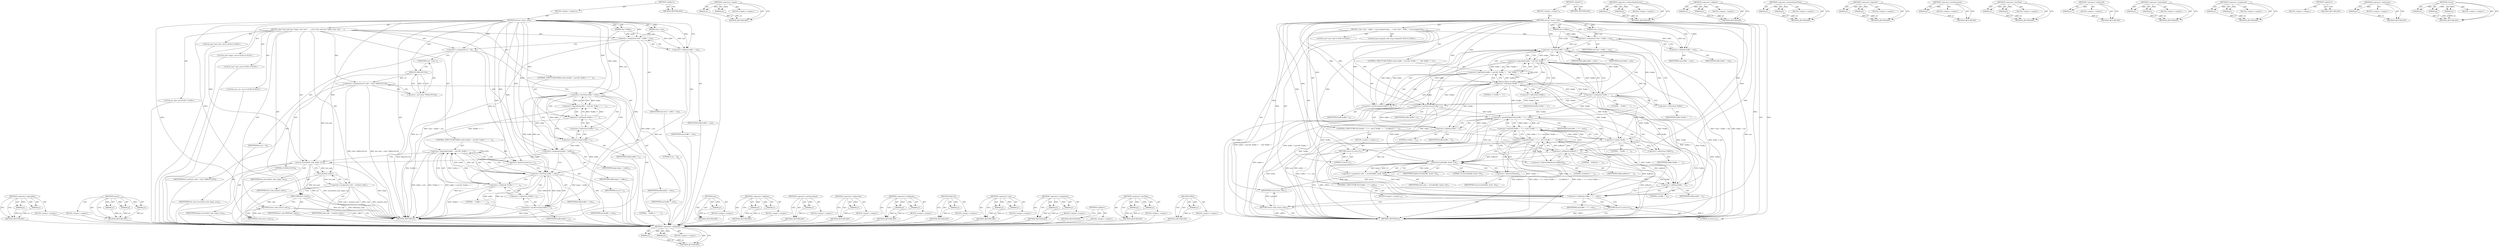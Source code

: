 digraph "strtoul" {
vulnerable_110 [label=<(METHOD,&lt;operator&gt;.logicalAnd)>];
vulnerable_111 [label=<(PARAM,p1)>];
vulnerable_112 [label=<(PARAM,p2)>];
vulnerable_113 [label=<(BLOCK,&lt;empty&gt;,&lt;empty&gt;)>];
vulnerable_114 [label=<(METHOD_RETURN,ANY)>];
vulnerable_133 [label=<(METHOD,strncat)>];
vulnerable_134 [label=<(PARAM,p1)>];
vulnerable_135 [label=<(PARAM,p2)>];
vulnerable_136 [label=<(PARAM,p3)>];
vulnerable_137 [label=<(BLOCK,&lt;empty&gt;,&lt;empty&gt;)>];
vulnerable_138 [label=<(METHOD_RETURN,ANY)>];
vulnerable_6 [label=<(METHOD,&lt;global&gt;)<SUB>1</SUB>>];
vulnerable_7 [label=<(BLOCK,&lt;empty&gt;,&lt;empty&gt;)<SUB>1</SUB>>];
vulnerable_8 [label=<(METHOD,extract_status_code)<SUB>1</SUB>>];
vulnerable_9 [label=<(PARAM,char *buffer)<SUB>1</SUB>>];
vulnerable_10 [label=<(PARAM,size_t size)<SUB>1</SUB>>];
vulnerable_11 [label=<(BLOCK,{
	char *buf_code;
	char *begin;
 	char *end = ...,{
	char *buf_code;
	char *begin;
 	char *end = ...)<SUB>2</SUB>>];
vulnerable_12 [label="<(LOCAL,char* buf_code: char*)<SUB>3</SUB>>"];
vulnerable_13 [label="<(LOCAL,char* begin: char*)<SUB>4</SUB>>"];
vulnerable_14 [label="<(LOCAL,char* end: char*)<SUB>5</SUB>>"];
vulnerable_15 [label=<(&lt;operator&gt;.assignment,*end = buffer + size)<SUB>5</SUB>>];
vulnerable_16 [label=<(IDENTIFIER,end,*end = buffer + size)<SUB>5</SUB>>];
vulnerable_17 [label=<(&lt;operator&gt;.addition,buffer + size)<SUB>5</SUB>>];
vulnerable_18 [label=<(IDENTIFIER,buffer,buffer + size)<SUB>5</SUB>>];
vulnerable_19 [label=<(IDENTIFIER,size,buffer + size)<SUB>5</SUB>>];
vulnerable_20 [label="<(LOCAL,size_t inc: size_t)<SUB>6</SUB>>"];
vulnerable_21 [label=<(&lt;operator&gt;.assignment,inc = 0)<SUB>6</SUB>>];
vulnerable_22 [label=<(IDENTIFIER,inc,inc = 0)<SUB>6</SUB>>];
vulnerable_23 [label=<(LITERAL,0,inc = 0)<SUB>6</SUB>>];
vulnerable_24 [label="<(LOCAL,int code: int)<SUB>7</SUB>>"];
vulnerable_25 [label=<(&lt;operator&gt;.assignment,buf_code = (char *)MALLOC(10))<SUB>9</SUB>>];
vulnerable_26 [label=<(IDENTIFIER,buf_code,buf_code = (char *)MALLOC(10))<SUB>9</SUB>>];
vulnerable_27 [label=<(&lt;operator&gt;.cast,(char *)MALLOC(10))<SUB>9</SUB>>];
vulnerable_28 [label=<(UNKNOWN,char *,char *)<SUB>9</SUB>>];
vulnerable_29 [label=<(MALLOC,MALLOC(10))<SUB>9</SUB>>];
vulnerable_30 [label=<(LITERAL,10,MALLOC(10))<SUB>9</SUB>>];
vulnerable_31 [label=<(CONTROL_STRUCTURE,WHILE,while (buffer &lt; end &amp;&amp; *buffer++ != ' '))<SUB>12</SUB>>];
vulnerable_32 [label=<(&lt;operator&gt;.logicalAnd,buffer &lt; end &amp;&amp; *buffer++ != ' ')<SUB>12</SUB>>];
vulnerable_33 [label=<(&lt;operator&gt;.lessThan,buffer &lt; end)<SUB>12</SUB>>];
vulnerable_34 [label=<(IDENTIFIER,buffer,buffer &lt; end)<SUB>12</SUB>>];
vulnerable_35 [label=<(IDENTIFIER,end,buffer &lt; end)<SUB>12</SUB>>];
vulnerable_36 [label=<(&lt;operator&gt;.notEquals,*buffer++ != ' ')<SUB>12</SUB>>];
vulnerable_37 [label=<(&lt;operator&gt;.indirection,*buffer++)<SUB>12</SUB>>];
vulnerable_38 [label=<(&lt;operator&gt;.postIncrement,buffer++)<SUB>12</SUB>>];
vulnerable_39 [label=<(IDENTIFIER,buffer,buffer++)<SUB>12</SUB>>];
vulnerable_40 [label=<(LITERAL,' ',*buffer++ != ' ')<SUB>12</SUB>>];
vulnerable_41 [label=<(&lt;operator&gt;.assignment,begin = buffer)<SUB>13</SUB>>];
vulnerable_42 [label=<(IDENTIFIER,begin,begin = buffer)<SUB>13</SUB>>];
vulnerable_43 [label=<(IDENTIFIER,buffer,begin = buffer)<SUB>13</SUB>>];
vulnerable_44 [label=<(CONTROL_STRUCTURE,WHILE,while (buffer &lt; end &amp;&amp; *buffer++ != ' '))<SUB>14</SUB>>];
vulnerable_45 [label=<(&lt;operator&gt;.logicalAnd,buffer &lt; end &amp;&amp; *buffer++ != ' ')<SUB>14</SUB>>];
vulnerable_46 [label=<(&lt;operator&gt;.lessThan,buffer &lt; end)<SUB>14</SUB>>];
vulnerable_47 [label=<(IDENTIFIER,buffer,buffer &lt; end)<SUB>14</SUB>>];
vulnerable_48 [label=<(IDENTIFIER,end,buffer &lt; end)<SUB>14</SUB>>];
vulnerable_49 [label=<(&lt;operator&gt;.notEquals,*buffer++ != ' ')<SUB>14</SUB>>];
vulnerable_50 [label=<(&lt;operator&gt;.indirection,*buffer++)<SUB>14</SUB>>];
vulnerable_51 [label=<(&lt;operator&gt;.postIncrement,buffer++)<SUB>14</SUB>>];
vulnerable_52 [label=<(IDENTIFIER,buffer,buffer++)<SUB>14</SUB>>];
vulnerable_53 [label=<(LITERAL,' ',*buffer++ != ' ')<SUB>14</SUB>>];
vulnerable_54 [label=<(&lt;operator&gt;.postIncrement,inc++)<SUB>15</SUB>>];
vulnerable_55 [label=<(IDENTIFIER,inc,inc++)<SUB>15</SUB>>];
vulnerable_56 [label=<(strncat,strncat(buf_code, begin, inc))<SUB>16</SUB>>];
vulnerable_57 [label=<(IDENTIFIER,buf_code,strncat(buf_code, begin, inc))<SUB>16</SUB>>];
vulnerable_58 [label=<(IDENTIFIER,begin,strncat(buf_code, begin, inc))<SUB>16</SUB>>];
vulnerable_59 [label=<(IDENTIFIER,inc,strncat(buf_code, begin, inc))<SUB>16</SUB>>];
vulnerable_60 [label=<(&lt;operator&gt;.assignment,code = atoi(buf_code))<SUB>17</SUB>>];
vulnerable_61 [label=<(IDENTIFIER,code,code = atoi(buf_code))<SUB>17</SUB>>];
vulnerable_62 [label=<(atoi,atoi(buf_code))<SUB>17</SUB>>];
vulnerable_63 [label=<(IDENTIFIER,buf_code,atoi(buf_code))<SUB>17</SUB>>];
vulnerable_64 [label=<(FREE,FREE(buf_code))<SUB>18</SUB>>];
vulnerable_65 [label=<(IDENTIFIER,buf_code,FREE(buf_code))<SUB>18</SUB>>];
vulnerable_66 [label=<(RETURN,return code;,return code;)<SUB>19</SUB>>];
vulnerable_67 [label=<(IDENTIFIER,code,return code;)<SUB>19</SUB>>];
vulnerable_68 [label=<(METHOD_RETURN,int)<SUB>1</SUB>>];
vulnerable_70 [label=<(METHOD_RETURN,ANY)<SUB>1</SUB>>];
vulnerable_139 [label=<(METHOD,atoi)>];
vulnerable_140 [label=<(PARAM,p1)>];
vulnerable_141 [label=<(BLOCK,&lt;empty&gt;,&lt;empty&gt;)>];
vulnerable_142 [label=<(METHOD_RETURN,ANY)>];
vulnerable_96 [label=<(METHOD,&lt;operator&gt;.addition)>];
vulnerable_97 [label=<(PARAM,p1)>];
vulnerable_98 [label=<(PARAM,p2)>];
vulnerable_99 [label=<(BLOCK,&lt;empty&gt;,&lt;empty&gt;)>];
vulnerable_100 [label=<(METHOD_RETURN,ANY)>];
vulnerable_129 [label=<(METHOD,&lt;operator&gt;.postIncrement)>];
vulnerable_130 [label=<(PARAM,p1)>];
vulnerable_131 [label=<(BLOCK,&lt;empty&gt;,&lt;empty&gt;)>];
vulnerable_132 [label=<(METHOD_RETURN,ANY)>];
vulnerable_125 [label=<(METHOD,&lt;operator&gt;.indirection)>];
vulnerable_126 [label=<(PARAM,p1)>];
vulnerable_127 [label=<(BLOCK,&lt;empty&gt;,&lt;empty&gt;)>];
vulnerable_128 [label=<(METHOD_RETURN,ANY)>];
vulnerable_120 [label=<(METHOD,&lt;operator&gt;.notEquals)>];
vulnerable_121 [label=<(PARAM,p1)>];
vulnerable_122 [label=<(PARAM,p2)>];
vulnerable_123 [label=<(BLOCK,&lt;empty&gt;,&lt;empty&gt;)>];
vulnerable_124 [label=<(METHOD_RETURN,ANY)>];
vulnerable_106 [label=<(METHOD,MALLOC)>];
vulnerable_107 [label=<(PARAM,p1)>];
vulnerable_108 [label=<(BLOCK,&lt;empty&gt;,&lt;empty&gt;)>];
vulnerable_109 [label=<(METHOD_RETURN,ANY)>];
vulnerable_101 [label=<(METHOD,&lt;operator&gt;.cast)>];
vulnerable_102 [label=<(PARAM,p1)>];
vulnerable_103 [label=<(PARAM,p2)>];
vulnerable_104 [label=<(BLOCK,&lt;empty&gt;,&lt;empty&gt;)>];
vulnerable_105 [label=<(METHOD_RETURN,ANY)>];
vulnerable_91 [label=<(METHOD,&lt;operator&gt;.assignment)>];
vulnerable_92 [label=<(PARAM,p1)>];
vulnerable_93 [label=<(PARAM,p2)>];
vulnerable_94 [label=<(BLOCK,&lt;empty&gt;,&lt;empty&gt;)>];
vulnerable_95 [label=<(METHOD_RETURN,ANY)>];
vulnerable_85 [label=<(METHOD,&lt;global&gt;)<SUB>1</SUB>>];
vulnerable_86 [label=<(BLOCK,&lt;empty&gt;,&lt;empty&gt;)>];
vulnerable_87 [label=<(METHOD_RETURN,ANY)>];
vulnerable_115 [label=<(METHOD,&lt;operator&gt;.lessThan)>];
vulnerable_116 [label=<(PARAM,p1)>];
vulnerable_117 [label=<(PARAM,p2)>];
vulnerable_118 [label=<(BLOCK,&lt;empty&gt;,&lt;empty&gt;)>];
vulnerable_119 [label=<(METHOD_RETURN,ANY)>];
vulnerable_143 [label=<(METHOD,FREE)>];
vulnerable_144 [label=<(PARAM,p1)>];
vulnerable_145 [label=<(BLOCK,&lt;empty&gt;,&lt;empty&gt;)>];
vulnerable_146 [label=<(METHOD_RETURN,ANY)>];
fixed_120 [label=<(METHOD,&lt;operator&gt;.notEquals)>];
fixed_121 [label=<(PARAM,p1)>];
fixed_122 [label=<(PARAM,p2)>];
fixed_123 [label=<(BLOCK,&lt;empty&gt;,&lt;empty&gt;)>];
fixed_124 [label=<(METHOD_RETURN,ANY)>];
fixed_143 [label=<(METHOD,&lt;operator&gt;.equals)>];
fixed_144 [label=<(PARAM,p1)>];
fixed_145 [label=<(PARAM,p2)>];
fixed_146 [label=<(BLOCK,&lt;empty&gt;,&lt;empty&gt;)>];
fixed_147 [label=<(METHOD_RETURN,ANY)>];
fixed_6 [label=<(METHOD,&lt;global&gt;)<SUB>1</SUB>>];
fixed_7 [label=<(BLOCK,&lt;empty&gt;,&lt;empty&gt;)<SUB>1</SUB>>];
fixed_8 [label=<(METHOD,extract_status_code)<SUB>1</SUB>>];
fixed_9 [label=<(PARAM,char *buffer)<SUB>1</SUB>>];
fixed_10 [label=<(PARAM,size_t size)<SUB>1</SUB>>];
fixed_11 [label=<(BLOCK,{
 	char *end = buffer + size;
	unsigned long c...,{
 	char *end = buffer + size;
	unsigned long c...)<SUB>2</SUB>>];
fixed_12 [label="<(LOCAL,char* end: char*)<SUB>3</SUB>>"];
fixed_13 [label=<(&lt;operator&gt;.assignment,*end = buffer + size)<SUB>3</SUB>>];
fixed_14 [label=<(IDENTIFIER,end,*end = buffer + size)<SUB>3</SUB>>];
fixed_15 [label=<(&lt;operator&gt;.addition,buffer + size)<SUB>3</SUB>>];
fixed_16 [label=<(IDENTIFIER,buffer,buffer + size)<SUB>3</SUB>>];
fixed_17 [label=<(IDENTIFIER,size,buffer + size)<SUB>3</SUB>>];
fixed_18 [label="<(LOCAL,long unsigned code: long unsigned)<SUB>4</SUB>>"];
fixed_19 [label=<(CONTROL_STRUCTURE,WHILE,while (buffer &lt; end &amp;&amp; *buffer != ' ' &amp;&amp; *buffer != '\r'))<SUB>7</SUB>>];
fixed_20 [label=<(&lt;operator&gt;.logicalAnd,buffer &lt; end &amp;&amp; *buffer != ' ' &amp;&amp; *buffer != '\r')<SUB>7</SUB>>];
fixed_21 [label=<(&lt;operator&gt;.logicalAnd,buffer &lt; end &amp;&amp; *buffer != ' ')<SUB>7</SUB>>];
fixed_22 [label=<(&lt;operator&gt;.lessThan,buffer &lt; end)<SUB>7</SUB>>];
fixed_23 [label=<(IDENTIFIER,buffer,buffer &lt; end)<SUB>7</SUB>>];
fixed_24 [label=<(IDENTIFIER,end,buffer &lt; end)<SUB>7</SUB>>];
fixed_25 [label=<(&lt;operator&gt;.notEquals,*buffer != ' ')<SUB>7</SUB>>];
fixed_26 [label=<(&lt;operator&gt;.indirection,*buffer)<SUB>7</SUB>>];
fixed_27 [label=<(IDENTIFIER,buffer,*buffer != ' ')<SUB>7</SUB>>];
fixed_28 [label=<(LITERAL,' ',*buffer != ' ')<SUB>7</SUB>>];
fixed_29 [label=<(&lt;operator&gt;.notEquals,*buffer != '\r')<SUB>7</SUB>>];
fixed_30 [label=<(&lt;operator&gt;.indirection,*buffer)<SUB>7</SUB>>];
fixed_31 [label=<(IDENTIFIER,buffer,*buffer != '\r')<SUB>7</SUB>>];
fixed_32 [label=<(LITERAL,'\r',*buffer != '\r')<SUB>7</SUB>>];
fixed_33 [label=<(&lt;operator&gt;.postIncrement,buffer++)<SUB>8</SUB>>];
fixed_34 [label=<(IDENTIFIER,buffer,buffer++)<SUB>8</SUB>>];
fixed_35 [label=<(&lt;operator&gt;.postIncrement,buffer++)<SUB>9</SUB>>];
fixed_36 [label=<(IDENTIFIER,buffer,buffer++)<SUB>9</SUB>>];
fixed_37 [label=<(CONTROL_STRUCTURE,IF,if (buffer + 3 &gt;= end || *buffer == ' ' || buffer[3] != ' '))<SUB>10</SUB>>];
fixed_38 [label=<(&lt;operator&gt;.logicalOr,buffer + 3 &gt;= end || *buffer == ' ' || buffer[3...)<SUB>10</SUB>>];
fixed_39 [label=<(&lt;operator&gt;.logicalOr,buffer + 3 &gt;= end || *buffer == ' ')<SUB>10</SUB>>];
fixed_40 [label=<(&lt;operator&gt;.greaterEqualsThan,buffer + 3 &gt;= end)<SUB>10</SUB>>];
fixed_41 [label=<(&lt;operator&gt;.addition,buffer + 3)<SUB>10</SUB>>];
fixed_42 [label=<(IDENTIFIER,buffer,buffer + 3)<SUB>10</SUB>>];
fixed_43 [label=<(LITERAL,3,buffer + 3)<SUB>10</SUB>>];
fixed_44 [label=<(IDENTIFIER,end,buffer + 3 &gt;= end)<SUB>10</SUB>>];
fixed_45 [label=<(&lt;operator&gt;.equals,*buffer == ' ')<SUB>10</SUB>>];
fixed_46 [label=<(&lt;operator&gt;.indirection,*buffer)<SUB>10</SUB>>];
fixed_47 [label=<(IDENTIFIER,buffer,*buffer == ' ')<SUB>10</SUB>>];
fixed_48 [label=<(LITERAL,' ',*buffer == ' ')<SUB>10</SUB>>];
fixed_49 [label=<(&lt;operator&gt;.notEquals,buffer[3] != ' ')<SUB>10</SUB>>];
fixed_50 [label=<(&lt;operator&gt;.indirectIndexAccess,buffer[3])<SUB>10</SUB>>];
fixed_51 [label=<(IDENTIFIER,buffer,buffer[3] != ' ')<SUB>10</SUB>>];
fixed_52 [label=<(LITERAL,3,buffer[3] != ' ')<SUB>10</SUB>>];
fixed_53 [label=<(LITERAL,' ',buffer[3] != ' ')<SUB>10</SUB>>];
fixed_54 [label=<(BLOCK,&lt;empty&gt;,&lt;empty&gt;)<SUB>11</SUB>>];
fixed_55 [label=<(RETURN,return 0;,return 0;)<SUB>11</SUB>>];
fixed_56 [label=<(LITERAL,0,return 0;)<SUB>11</SUB>>];
fixed_57 [label=<(&lt;operator&gt;.assignment,code = strtoul(buffer, &amp;end, 10))<SUB>12</SUB>>];
fixed_58 [label=<(IDENTIFIER,code,code = strtoul(buffer, &amp;end, 10))<SUB>12</SUB>>];
fixed_59 [label=<(strtoul,strtoul(buffer, &amp;end, 10))<SUB>12</SUB>>];
fixed_60 [label=<(IDENTIFIER,buffer,strtoul(buffer, &amp;end, 10))<SUB>12</SUB>>];
fixed_61 [label=<(&lt;operator&gt;.addressOf,&amp;end)<SUB>12</SUB>>];
fixed_62 [label=<(IDENTIFIER,end,strtoul(buffer, &amp;end, 10))<SUB>12</SUB>>];
fixed_63 [label=<(LITERAL,10,strtoul(buffer, &amp;end, 10))<SUB>12</SUB>>];
fixed_64 [label=<(CONTROL_STRUCTURE,IF,if (buffer + 3 != end))<SUB>13</SUB>>];
fixed_65 [label=<(&lt;operator&gt;.notEquals,buffer + 3 != end)<SUB>13</SUB>>];
fixed_66 [label=<(&lt;operator&gt;.addition,buffer + 3)<SUB>13</SUB>>];
fixed_67 [label=<(IDENTIFIER,buffer,buffer + 3)<SUB>13</SUB>>];
fixed_68 [label=<(LITERAL,3,buffer + 3)<SUB>13</SUB>>];
fixed_69 [label=<(IDENTIFIER,end,buffer + 3 != end)<SUB>13</SUB>>];
fixed_70 [label=<(BLOCK,&lt;empty&gt;,&lt;empty&gt;)<SUB>14</SUB>>];
fixed_71 [label=<(RETURN,return 0;,return 0;)<SUB>14</SUB>>];
fixed_72 [label=<(LITERAL,0,return 0;)<SUB>14</SUB>>];
fixed_73 [label=<(RETURN,return code;,return code;)<SUB>15</SUB>>];
fixed_74 [label=<(IDENTIFIER,code,return code;)<SUB>15</SUB>>];
fixed_75 [label=<(METHOD_RETURN,int)<SUB>1</SUB>>];
fixed_77 [label=<(METHOD_RETURN,ANY)<SUB>1</SUB>>];
fixed_148 [label=<(METHOD,&lt;operator&gt;.indirectIndexAccess)>];
fixed_149 [label=<(PARAM,p1)>];
fixed_150 [label=<(PARAM,p2)>];
fixed_151 [label=<(BLOCK,&lt;empty&gt;,&lt;empty&gt;)>];
fixed_152 [label=<(METHOD_RETURN,ANY)>];
fixed_105 [label=<(METHOD,&lt;operator&gt;.addition)>];
fixed_106 [label=<(PARAM,p1)>];
fixed_107 [label=<(PARAM,p2)>];
fixed_108 [label=<(BLOCK,&lt;empty&gt;,&lt;empty&gt;)>];
fixed_109 [label=<(METHOD_RETURN,ANY)>];
fixed_138 [label=<(METHOD,&lt;operator&gt;.greaterEqualsThan)>];
fixed_139 [label=<(PARAM,p1)>];
fixed_140 [label=<(PARAM,p2)>];
fixed_141 [label=<(BLOCK,&lt;empty&gt;,&lt;empty&gt;)>];
fixed_142 [label=<(METHOD_RETURN,ANY)>];
fixed_133 [label=<(METHOD,&lt;operator&gt;.logicalOr)>];
fixed_134 [label=<(PARAM,p1)>];
fixed_135 [label=<(PARAM,p2)>];
fixed_136 [label=<(BLOCK,&lt;empty&gt;,&lt;empty&gt;)>];
fixed_137 [label=<(METHOD_RETURN,ANY)>];
fixed_129 [label=<(METHOD,&lt;operator&gt;.postIncrement)>];
fixed_130 [label=<(PARAM,p1)>];
fixed_131 [label=<(BLOCK,&lt;empty&gt;,&lt;empty&gt;)>];
fixed_132 [label=<(METHOD_RETURN,ANY)>];
fixed_115 [label=<(METHOD,&lt;operator&gt;.lessThan)>];
fixed_116 [label=<(PARAM,p1)>];
fixed_117 [label=<(PARAM,p2)>];
fixed_118 [label=<(BLOCK,&lt;empty&gt;,&lt;empty&gt;)>];
fixed_119 [label=<(METHOD_RETURN,ANY)>];
fixed_159 [label=<(METHOD,&lt;operator&gt;.addressOf)>];
fixed_160 [label=<(PARAM,p1)>];
fixed_161 [label=<(BLOCK,&lt;empty&gt;,&lt;empty&gt;)>];
fixed_162 [label=<(METHOD_RETURN,ANY)>];
fixed_110 [label=<(METHOD,&lt;operator&gt;.logicalAnd)>];
fixed_111 [label=<(PARAM,p1)>];
fixed_112 [label=<(PARAM,p2)>];
fixed_113 [label=<(BLOCK,&lt;empty&gt;,&lt;empty&gt;)>];
fixed_114 [label=<(METHOD_RETURN,ANY)>];
fixed_100 [label=<(METHOD,&lt;operator&gt;.assignment)>];
fixed_101 [label=<(PARAM,p1)>];
fixed_102 [label=<(PARAM,p2)>];
fixed_103 [label=<(BLOCK,&lt;empty&gt;,&lt;empty&gt;)>];
fixed_104 [label=<(METHOD_RETURN,ANY)>];
fixed_94 [label=<(METHOD,&lt;global&gt;)<SUB>1</SUB>>];
fixed_95 [label=<(BLOCK,&lt;empty&gt;,&lt;empty&gt;)>];
fixed_96 [label=<(METHOD_RETURN,ANY)>];
fixed_125 [label=<(METHOD,&lt;operator&gt;.indirection)>];
fixed_126 [label=<(PARAM,p1)>];
fixed_127 [label=<(BLOCK,&lt;empty&gt;,&lt;empty&gt;)>];
fixed_128 [label=<(METHOD_RETURN,ANY)>];
fixed_153 [label=<(METHOD,strtoul)>];
fixed_154 [label=<(PARAM,p1)>];
fixed_155 [label=<(PARAM,p2)>];
fixed_156 [label=<(PARAM,p3)>];
fixed_157 [label=<(BLOCK,&lt;empty&gt;,&lt;empty&gt;)>];
fixed_158 [label=<(METHOD_RETURN,ANY)>];
vulnerable_110 -> vulnerable_111  [key=0, label="AST: "];
vulnerable_110 -> vulnerable_111  [key=1, label="DDG: "];
vulnerable_110 -> vulnerable_113  [key=0, label="AST: "];
vulnerable_110 -> vulnerable_112  [key=0, label="AST: "];
vulnerable_110 -> vulnerable_112  [key=1, label="DDG: "];
vulnerable_110 -> vulnerable_114  [key=0, label="AST: "];
vulnerable_110 -> vulnerable_114  [key=1, label="CFG: "];
vulnerable_111 -> vulnerable_114  [key=0, label="DDG: p1"];
vulnerable_112 -> vulnerable_114  [key=0, label="DDG: p2"];
vulnerable_113 -> fixed_120  [key=0];
vulnerable_114 -> fixed_120  [key=0];
vulnerable_133 -> vulnerable_134  [key=0, label="AST: "];
vulnerable_133 -> vulnerable_134  [key=1, label="DDG: "];
vulnerable_133 -> vulnerable_137  [key=0, label="AST: "];
vulnerable_133 -> vulnerable_135  [key=0, label="AST: "];
vulnerable_133 -> vulnerable_135  [key=1, label="DDG: "];
vulnerable_133 -> vulnerable_138  [key=0, label="AST: "];
vulnerable_133 -> vulnerable_138  [key=1, label="CFG: "];
vulnerable_133 -> vulnerable_136  [key=0, label="AST: "];
vulnerable_133 -> vulnerable_136  [key=1, label="DDG: "];
vulnerable_134 -> vulnerable_138  [key=0, label="DDG: p1"];
vulnerable_135 -> vulnerable_138  [key=0, label="DDG: p2"];
vulnerable_136 -> vulnerable_138  [key=0, label="DDG: p3"];
vulnerable_137 -> fixed_120  [key=0];
vulnerable_138 -> fixed_120  [key=0];
vulnerable_6 -> vulnerable_7  [key=0, label="AST: "];
vulnerable_6 -> vulnerable_70  [key=0, label="AST: "];
vulnerable_6 -> vulnerable_70  [key=1, label="CFG: "];
vulnerable_7 -> vulnerable_8  [key=0, label="AST: "];
vulnerable_8 -> vulnerable_9  [key=0, label="AST: "];
vulnerable_8 -> vulnerable_9  [key=1, label="DDG: "];
vulnerable_8 -> vulnerable_10  [key=0, label="AST: "];
vulnerable_8 -> vulnerable_10  [key=1, label="DDG: "];
vulnerable_8 -> vulnerable_11  [key=0, label="AST: "];
vulnerable_8 -> vulnerable_68  [key=0, label="AST: "];
vulnerable_8 -> vulnerable_17  [key=0, label="CFG: "];
vulnerable_8 -> vulnerable_17  [key=1, label="DDG: "];
vulnerable_8 -> vulnerable_15  [key=0, label="DDG: "];
vulnerable_8 -> vulnerable_21  [key=0, label="DDG: "];
vulnerable_8 -> vulnerable_41  [key=0, label="DDG: "];
vulnerable_8 -> vulnerable_56  [key=0, label="DDG: "];
vulnerable_8 -> vulnerable_64  [key=0, label="DDG: "];
vulnerable_8 -> vulnerable_67  [key=0, label="DDG: "];
vulnerable_8 -> vulnerable_54  [key=0, label="DDG: "];
vulnerable_8 -> vulnerable_62  [key=0, label="DDG: "];
vulnerable_8 -> vulnerable_29  [key=0, label="DDG: "];
vulnerable_8 -> vulnerable_33  [key=0, label="DDG: "];
vulnerable_8 -> vulnerable_36  [key=0, label="DDG: "];
vulnerable_8 -> vulnerable_46  [key=0, label="DDG: "];
vulnerable_8 -> vulnerable_49  [key=0, label="DDG: "];
vulnerable_8 -> vulnerable_38  [key=0, label="DDG: "];
vulnerable_8 -> vulnerable_51  [key=0, label="DDG: "];
vulnerable_9 -> vulnerable_15  [key=0, label="DDG: buffer"];
vulnerable_9 -> vulnerable_17  [key=0, label="DDG: buffer"];
vulnerable_9 -> vulnerable_33  [key=0, label="DDG: buffer"];
vulnerable_10 -> vulnerable_15  [key=0, label="DDG: size"];
vulnerable_10 -> vulnerable_17  [key=0, label="DDG: size"];
vulnerable_11 -> vulnerable_12  [key=0, label="AST: "];
vulnerable_11 -> vulnerable_13  [key=0, label="AST: "];
vulnerable_11 -> vulnerable_14  [key=0, label="AST: "];
vulnerable_11 -> vulnerable_15  [key=0, label="AST: "];
vulnerable_11 -> vulnerable_20  [key=0, label="AST: "];
vulnerable_11 -> vulnerable_21  [key=0, label="AST: "];
vulnerable_11 -> vulnerable_24  [key=0, label="AST: "];
vulnerable_11 -> vulnerable_25  [key=0, label="AST: "];
vulnerable_11 -> vulnerable_31  [key=0, label="AST: "];
vulnerable_11 -> vulnerable_41  [key=0, label="AST: "];
vulnerable_11 -> vulnerable_44  [key=0, label="AST: "];
vulnerable_11 -> vulnerable_56  [key=0, label="AST: "];
vulnerable_11 -> vulnerable_60  [key=0, label="AST: "];
vulnerable_11 -> vulnerable_64  [key=0, label="AST: "];
vulnerable_11 -> vulnerable_66  [key=0, label="AST: "];
vulnerable_12 -> fixed_120  [key=0];
vulnerable_13 -> fixed_120  [key=0];
vulnerable_14 -> fixed_120  [key=0];
vulnerable_15 -> vulnerable_16  [key=0, label="AST: "];
vulnerable_15 -> vulnerable_17  [key=0, label="AST: "];
vulnerable_15 -> vulnerable_21  [key=0, label="CFG: "];
vulnerable_15 -> vulnerable_68  [key=0, label="DDG: buffer + size"];
vulnerable_15 -> vulnerable_68  [key=1, label="DDG: *end = buffer + size"];
vulnerable_15 -> vulnerable_33  [key=0, label="DDG: end"];
vulnerable_16 -> fixed_120  [key=0];
vulnerable_17 -> vulnerable_18  [key=0, label="AST: "];
vulnerable_17 -> vulnerable_19  [key=0, label="AST: "];
vulnerable_17 -> vulnerable_15  [key=0, label="CFG: "];
vulnerable_17 -> vulnerable_68  [key=0, label="DDG: size"];
vulnerable_18 -> fixed_120  [key=0];
vulnerable_19 -> fixed_120  [key=0];
vulnerable_20 -> fixed_120  [key=0];
vulnerable_21 -> vulnerable_22  [key=0, label="AST: "];
vulnerable_21 -> vulnerable_23  [key=0, label="AST: "];
vulnerable_21 -> vulnerable_28  [key=0, label="CFG: "];
vulnerable_21 -> vulnerable_68  [key=0, label="DDG: inc = 0"];
vulnerable_21 -> vulnerable_54  [key=0, label="DDG: inc"];
vulnerable_22 -> fixed_120  [key=0];
vulnerable_23 -> fixed_120  [key=0];
vulnerable_24 -> fixed_120  [key=0];
vulnerable_25 -> vulnerable_26  [key=0, label="AST: "];
vulnerable_25 -> vulnerable_27  [key=0, label="AST: "];
vulnerable_25 -> vulnerable_33  [key=0, label="CFG: "];
vulnerable_25 -> vulnerable_68  [key=0, label="DDG: (char *)MALLOC(10)"];
vulnerable_25 -> vulnerable_68  [key=1, label="DDG: buf_code = (char *)MALLOC(10)"];
vulnerable_25 -> vulnerable_56  [key=0, label="DDG: buf_code"];
vulnerable_26 -> fixed_120  [key=0];
vulnerable_27 -> vulnerable_28  [key=0, label="AST: "];
vulnerable_27 -> vulnerable_29  [key=0, label="AST: "];
vulnerable_27 -> vulnerable_25  [key=0, label="CFG: "];
vulnerable_27 -> vulnerable_68  [key=0, label="DDG: MALLOC(10)"];
vulnerable_28 -> vulnerable_29  [key=0, label="CFG: "];
vulnerable_29 -> vulnerable_30  [key=0, label="AST: "];
vulnerable_29 -> vulnerable_27  [key=0, label="CFG: "];
vulnerable_29 -> vulnerable_27  [key=1, label="DDG: 10"];
vulnerable_29 -> vulnerable_25  [key=0, label="DDG: 10"];
vulnerable_30 -> fixed_120  [key=0];
vulnerable_31 -> vulnerable_32  [key=0, label="AST: "];
vulnerable_32 -> vulnerable_33  [key=0, label="AST: "];
vulnerable_32 -> vulnerable_36  [key=0, label="AST: "];
vulnerable_32 -> vulnerable_41  [key=0, label="CFG: "];
vulnerable_32 -> vulnerable_45  [key=0, label="DDG: *buffer++ != ' '"];
vulnerable_33 -> vulnerable_34  [key=0, label="AST: "];
vulnerable_33 -> vulnerable_35  [key=0, label="AST: "];
vulnerable_33 -> vulnerable_32  [key=0, label="CFG: "];
vulnerable_33 -> vulnerable_32  [key=1, label="DDG: buffer"];
vulnerable_33 -> vulnerable_32  [key=2, label="DDG: end"];
vulnerable_33 -> vulnerable_38  [key=0, label="CFG: "];
vulnerable_33 -> vulnerable_38  [key=1, label="DDG: buffer"];
vulnerable_33 -> vulnerable_38  [key=2, label="CDG: "];
vulnerable_33 -> vulnerable_41  [key=0, label="DDG: buffer"];
vulnerable_33 -> vulnerable_46  [key=0, label="DDG: buffer"];
vulnerable_33 -> vulnerable_46  [key=1, label="DDG: end"];
vulnerable_33 -> vulnerable_36  [key=0, label="CDG: "];
vulnerable_33 -> vulnerable_37  [key=0, label="CDG: "];
vulnerable_34 -> fixed_120  [key=0];
vulnerable_35 -> fixed_120  [key=0];
vulnerable_36 -> vulnerable_37  [key=0, label="AST: "];
vulnerable_36 -> vulnerable_40  [key=0, label="AST: "];
vulnerable_36 -> vulnerable_32  [key=0, label="CFG: "];
vulnerable_36 -> vulnerable_32  [key=1, label="DDG: *buffer++"];
vulnerable_36 -> vulnerable_32  [key=2, label="DDG: ' '"];
vulnerable_36 -> vulnerable_68  [key=0, label="DDG: *buffer++"];
vulnerable_37 -> vulnerable_38  [key=0, label="AST: "];
vulnerable_37 -> vulnerable_36  [key=0, label="CFG: "];
vulnerable_38 -> vulnerable_39  [key=0, label="AST: "];
vulnerable_38 -> vulnerable_37  [key=0, label="CFG: "];
vulnerable_38 -> vulnerable_41  [key=0, label="DDG: buffer"];
vulnerable_38 -> vulnerable_46  [key=0, label="DDG: buffer"];
vulnerable_39 -> fixed_120  [key=0];
vulnerable_40 -> fixed_120  [key=0];
vulnerable_41 -> vulnerable_42  [key=0, label="AST: "];
vulnerable_41 -> vulnerable_43  [key=0, label="AST: "];
vulnerable_41 -> vulnerable_46  [key=0, label="CFG: "];
vulnerable_41 -> vulnerable_68  [key=0, label="DDG: begin = buffer"];
vulnerable_41 -> vulnerable_56  [key=0, label="DDG: begin"];
vulnerable_42 -> fixed_120  [key=0];
vulnerable_43 -> fixed_120  [key=0];
vulnerable_44 -> vulnerable_45  [key=0, label="AST: "];
vulnerable_44 -> vulnerable_54  [key=0, label="AST: "];
vulnerable_45 -> vulnerable_46  [key=0, label="AST: "];
vulnerable_45 -> vulnerable_46  [key=1, label="CDG: "];
vulnerable_45 -> vulnerable_49  [key=0, label="AST: "];
vulnerable_45 -> vulnerable_54  [key=0, label="CFG: "];
vulnerable_45 -> vulnerable_54  [key=1, label="CDG: "];
vulnerable_45 -> vulnerable_56  [key=0, label="CFG: "];
vulnerable_45 -> vulnerable_68  [key=0, label="DDG: buffer &lt; end"];
vulnerable_45 -> vulnerable_68  [key=1, label="DDG: *buffer++ != ' '"];
vulnerable_45 -> vulnerable_68  [key=2, label="DDG: buffer &lt; end &amp;&amp; *buffer++ != ' '"];
vulnerable_45 -> vulnerable_45  [key=0, label="CDG: "];
vulnerable_46 -> vulnerable_47  [key=0, label="AST: "];
vulnerable_46 -> vulnerable_48  [key=0, label="AST: "];
vulnerable_46 -> vulnerable_45  [key=0, label="CFG: "];
vulnerable_46 -> vulnerable_45  [key=1, label="DDG: buffer"];
vulnerable_46 -> vulnerable_45  [key=2, label="DDG: end"];
vulnerable_46 -> vulnerable_51  [key=0, label="CFG: "];
vulnerable_46 -> vulnerable_51  [key=1, label="DDG: buffer"];
vulnerable_46 -> vulnerable_51  [key=2, label="CDG: "];
vulnerable_46 -> vulnerable_68  [key=0, label="DDG: buffer"];
vulnerable_46 -> vulnerable_68  [key=1, label="DDG: end"];
vulnerable_46 -> vulnerable_49  [key=0, label="CDG: "];
vulnerable_46 -> vulnerable_50  [key=0, label="CDG: "];
vulnerable_47 -> fixed_120  [key=0];
vulnerable_48 -> fixed_120  [key=0];
vulnerable_49 -> vulnerable_50  [key=0, label="AST: "];
vulnerable_49 -> vulnerable_53  [key=0, label="AST: "];
vulnerable_49 -> vulnerable_45  [key=0, label="CFG: "];
vulnerable_49 -> vulnerable_45  [key=1, label="DDG: *buffer++"];
vulnerable_49 -> vulnerable_45  [key=2, label="DDG: ' '"];
vulnerable_49 -> vulnerable_68  [key=0, label="DDG: *buffer++"];
vulnerable_50 -> vulnerable_51  [key=0, label="AST: "];
vulnerable_50 -> vulnerable_49  [key=0, label="CFG: "];
vulnerable_51 -> vulnerable_52  [key=0, label="AST: "];
vulnerable_51 -> vulnerable_50  [key=0, label="CFG: "];
vulnerable_51 -> vulnerable_68  [key=0, label="DDG: buffer"];
vulnerable_51 -> vulnerable_46  [key=0, label="DDG: buffer"];
vulnerable_52 -> fixed_120  [key=0];
vulnerable_53 -> fixed_120  [key=0];
vulnerable_54 -> vulnerable_55  [key=0, label="AST: "];
vulnerable_54 -> vulnerable_46  [key=0, label="CFG: "];
vulnerable_54 -> vulnerable_68  [key=0, label="DDG: inc++"];
vulnerable_55 -> fixed_120  [key=0];
vulnerable_56 -> vulnerable_57  [key=0, label="AST: "];
vulnerable_56 -> vulnerable_58  [key=0, label="AST: "];
vulnerable_56 -> vulnerable_59  [key=0, label="AST: "];
vulnerable_56 -> vulnerable_62  [key=0, label="CFG: "];
vulnerable_56 -> vulnerable_62  [key=1, label="DDG: buf_code"];
vulnerable_56 -> vulnerable_68  [key=0, label="DDG: begin"];
vulnerable_56 -> vulnerable_68  [key=1, label="DDG: inc"];
vulnerable_56 -> vulnerable_68  [key=2, label="DDG: strncat(buf_code, begin, inc)"];
vulnerable_57 -> fixed_120  [key=0];
vulnerable_58 -> fixed_120  [key=0];
vulnerable_59 -> fixed_120  [key=0];
vulnerable_60 -> vulnerable_61  [key=0, label="AST: "];
vulnerable_60 -> vulnerable_62  [key=0, label="AST: "];
vulnerable_60 -> vulnerable_64  [key=0, label="CFG: "];
vulnerable_60 -> vulnerable_68  [key=0, label="DDG: code"];
vulnerable_60 -> vulnerable_68  [key=1, label="DDG: atoi(buf_code)"];
vulnerable_60 -> vulnerable_68  [key=2, label="DDG: code = atoi(buf_code)"];
vulnerable_60 -> vulnerable_67  [key=0, label="DDG: code"];
vulnerable_61 -> fixed_120  [key=0];
vulnerable_62 -> vulnerable_63  [key=0, label="AST: "];
vulnerable_62 -> vulnerable_60  [key=0, label="CFG: "];
vulnerable_62 -> vulnerable_60  [key=1, label="DDG: buf_code"];
vulnerable_62 -> vulnerable_64  [key=0, label="DDG: buf_code"];
vulnerable_63 -> fixed_120  [key=0];
vulnerable_64 -> vulnerable_65  [key=0, label="AST: "];
vulnerable_64 -> vulnerable_66  [key=0, label="CFG: "];
vulnerable_64 -> vulnerable_68  [key=0, label="DDG: buf_code"];
vulnerable_64 -> vulnerable_68  [key=1, label="DDG: FREE(buf_code)"];
vulnerable_65 -> fixed_120  [key=0];
vulnerable_66 -> vulnerable_67  [key=0, label="AST: "];
vulnerable_66 -> vulnerable_68  [key=0, label="CFG: "];
vulnerable_66 -> vulnerable_68  [key=1, label="DDG: &lt;RET&gt;"];
vulnerable_67 -> vulnerable_66  [key=0, label="DDG: code"];
vulnerable_68 -> fixed_120  [key=0];
vulnerable_70 -> fixed_120  [key=0];
vulnerable_139 -> vulnerable_140  [key=0, label="AST: "];
vulnerable_139 -> vulnerable_140  [key=1, label="DDG: "];
vulnerable_139 -> vulnerable_141  [key=0, label="AST: "];
vulnerable_139 -> vulnerable_142  [key=0, label="AST: "];
vulnerable_139 -> vulnerable_142  [key=1, label="CFG: "];
vulnerable_140 -> vulnerable_142  [key=0, label="DDG: p1"];
vulnerable_141 -> fixed_120  [key=0];
vulnerable_142 -> fixed_120  [key=0];
vulnerable_96 -> vulnerable_97  [key=0, label="AST: "];
vulnerable_96 -> vulnerable_97  [key=1, label="DDG: "];
vulnerable_96 -> vulnerable_99  [key=0, label="AST: "];
vulnerable_96 -> vulnerable_98  [key=0, label="AST: "];
vulnerable_96 -> vulnerable_98  [key=1, label="DDG: "];
vulnerable_96 -> vulnerable_100  [key=0, label="AST: "];
vulnerable_96 -> vulnerable_100  [key=1, label="CFG: "];
vulnerable_97 -> vulnerable_100  [key=0, label="DDG: p1"];
vulnerable_98 -> vulnerable_100  [key=0, label="DDG: p2"];
vulnerable_99 -> fixed_120  [key=0];
vulnerable_100 -> fixed_120  [key=0];
vulnerable_129 -> vulnerable_130  [key=0, label="AST: "];
vulnerable_129 -> vulnerable_130  [key=1, label="DDG: "];
vulnerable_129 -> vulnerable_131  [key=0, label="AST: "];
vulnerable_129 -> vulnerable_132  [key=0, label="AST: "];
vulnerable_129 -> vulnerable_132  [key=1, label="CFG: "];
vulnerable_130 -> vulnerable_132  [key=0, label="DDG: p1"];
vulnerable_131 -> fixed_120  [key=0];
vulnerable_132 -> fixed_120  [key=0];
vulnerable_125 -> vulnerable_126  [key=0, label="AST: "];
vulnerable_125 -> vulnerable_126  [key=1, label="DDG: "];
vulnerable_125 -> vulnerable_127  [key=0, label="AST: "];
vulnerable_125 -> vulnerable_128  [key=0, label="AST: "];
vulnerable_125 -> vulnerable_128  [key=1, label="CFG: "];
vulnerable_126 -> vulnerable_128  [key=0, label="DDG: p1"];
vulnerable_127 -> fixed_120  [key=0];
vulnerable_128 -> fixed_120  [key=0];
vulnerable_120 -> vulnerable_121  [key=0, label="AST: "];
vulnerable_120 -> vulnerable_121  [key=1, label="DDG: "];
vulnerable_120 -> vulnerable_123  [key=0, label="AST: "];
vulnerable_120 -> vulnerable_122  [key=0, label="AST: "];
vulnerable_120 -> vulnerable_122  [key=1, label="DDG: "];
vulnerable_120 -> vulnerable_124  [key=0, label="AST: "];
vulnerable_120 -> vulnerable_124  [key=1, label="CFG: "];
vulnerable_121 -> vulnerable_124  [key=0, label="DDG: p1"];
vulnerable_122 -> vulnerable_124  [key=0, label="DDG: p2"];
vulnerable_123 -> fixed_120  [key=0];
vulnerable_124 -> fixed_120  [key=0];
vulnerable_106 -> vulnerable_107  [key=0, label="AST: "];
vulnerable_106 -> vulnerable_107  [key=1, label="DDG: "];
vulnerable_106 -> vulnerable_108  [key=0, label="AST: "];
vulnerable_106 -> vulnerable_109  [key=0, label="AST: "];
vulnerable_106 -> vulnerable_109  [key=1, label="CFG: "];
vulnerable_107 -> vulnerable_109  [key=0, label="DDG: p1"];
vulnerable_108 -> fixed_120  [key=0];
vulnerable_109 -> fixed_120  [key=0];
vulnerable_101 -> vulnerable_102  [key=0, label="AST: "];
vulnerable_101 -> vulnerable_102  [key=1, label="DDG: "];
vulnerable_101 -> vulnerable_104  [key=0, label="AST: "];
vulnerable_101 -> vulnerable_103  [key=0, label="AST: "];
vulnerable_101 -> vulnerable_103  [key=1, label="DDG: "];
vulnerable_101 -> vulnerable_105  [key=0, label="AST: "];
vulnerable_101 -> vulnerable_105  [key=1, label="CFG: "];
vulnerable_102 -> vulnerable_105  [key=0, label="DDG: p1"];
vulnerable_103 -> vulnerable_105  [key=0, label="DDG: p2"];
vulnerable_104 -> fixed_120  [key=0];
vulnerable_105 -> fixed_120  [key=0];
vulnerable_91 -> vulnerable_92  [key=0, label="AST: "];
vulnerable_91 -> vulnerable_92  [key=1, label="DDG: "];
vulnerable_91 -> vulnerable_94  [key=0, label="AST: "];
vulnerable_91 -> vulnerable_93  [key=0, label="AST: "];
vulnerable_91 -> vulnerable_93  [key=1, label="DDG: "];
vulnerable_91 -> vulnerable_95  [key=0, label="AST: "];
vulnerable_91 -> vulnerable_95  [key=1, label="CFG: "];
vulnerable_92 -> vulnerable_95  [key=0, label="DDG: p1"];
vulnerable_93 -> vulnerable_95  [key=0, label="DDG: p2"];
vulnerable_94 -> fixed_120  [key=0];
vulnerable_95 -> fixed_120  [key=0];
vulnerable_85 -> vulnerable_86  [key=0, label="AST: "];
vulnerable_85 -> vulnerable_87  [key=0, label="AST: "];
vulnerable_85 -> vulnerable_87  [key=1, label="CFG: "];
vulnerable_86 -> fixed_120  [key=0];
vulnerable_87 -> fixed_120  [key=0];
vulnerable_115 -> vulnerable_116  [key=0, label="AST: "];
vulnerable_115 -> vulnerable_116  [key=1, label="DDG: "];
vulnerable_115 -> vulnerable_118  [key=0, label="AST: "];
vulnerable_115 -> vulnerable_117  [key=0, label="AST: "];
vulnerable_115 -> vulnerable_117  [key=1, label="DDG: "];
vulnerable_115 -> vulnerable_119  [key=0, label="AST: "];
vulnerable_115 -> vulnerable_119  [key=1, label="CFG: "];
vulnerable_116 -> vulnerable_119  [key=0, label="DDG: p1"];
vulnerable_117 -> vulnerable_119  [key=0, label="DDG: p2"];
vulnerable_118 -> fixed_120  [key=0];
vulnerable_119 -> fixed_120  [key=0];
vulnerable_143 -> vulnerable_144  [key=0, label="AST: "];
vulnerable_143 -> vulnerable_144  [key=1, label="DDG: "];
vulnerable_143 -> vulnerable_145  [key=0, label="AST: "];
vulnerable_143 -> vulnerable_146  [key=0, label="AST: "];
vulnerable_143 -> vulnerable_146  [key=1, label="CFG: "];
vulnerable_144 -> vulnerable_146  [key=0, label="DDG: p1"];
vulnerable_145 -> fixed_120  [key=0];
vulnerable_146 -> fixed_120  [key=0];
fixed_120 -> fixed_121  [key=0, label="AST: "];
fixed_120 -> fixed_121  [key=1, label="DDG: "];
fixed_120 -> fixed_123  [key=0, label="AST: "];
fixed_120 -> fixed_122  [key=0, label="AST: "];
fixed_120 -> fixed_122  [key=1, label="DDG: "];
fixed_120 -> fixed_124  [key=0, label="AST: "];
fixed_120 -> fixed_124  [key=1, label="CFG: "];
fixed_121 -> fixed_124  [key=0, label="DDG: p1"];
fixed_122 -> fixed_124  [key=0, label="DDG: p2"];
fixed_143 -> fixed_144  [key=0, label="AST: "];
fixed_143 -> fixed_144  [key=1, label="DDG: "];
fixed_143 -> fixed_146  [key=0, label="AST: "];
fixed_143 -> fixed_145  [key=0, label="AST: "];
fixed_143 -> fixed_145  [key=1, label="DDG: "];
fixed_143 -> fixed_147  [key=0, label="AST: "];
fixed_143 -> fixed_147  [key=1, label="CFG: "];
fixed_144 -> fixed_147  [key=0, label="DDG: p1"];
fixed_145 -> fixed_147  [key=0, label="DDG: p2"];
fixed_6 -> fixed_7  [key=0, label="AST: "];
fixed_6 -> fixed_77  [key=0, label="AST: "];
fixed_6 -> fixed_77  [key=1, label="CFG: "];
fixed_7 -> fixed_8  [key=0, label="AST: "];
fixed_8 -> fixed_9  [key=0, label="AST: "];
fixed_8 -> fixed_9  [key=1, label="DDG: "];
fixed_8 -> fixed_10  [key=0, label="AST: "];
fixed_8 -> fixed_10  [key=1, label="DDG: "];
fixed_8 -> fixed_11  [key=0, label="AST: "];
fixed_8 -> fixed_75  [key=0, label="AST: "];
fixed_8 -> fixed_15  [key=0, label="CFG: "];
fixed_8 -> fixed_15  [key=1, label="DDG: "];
fixed_8 -> fixed_13  [key=0, label="DDG: "];
fixed_8 -> fixed_35  [key=0, label="DDG: "];
fixed_8 -> fixed_74  [key=0, label="DDG: "];
fixed_8 -> fixed_33  [key=0, label="DDG: "];
fixed_8 -> fixed_55  [key=0, label="DDG: "];
fixed_8 -> fixed_59  [key=0, label="DDG: "];
fixed_8 -> fixed_65  [key=0, label="DDG: "];
fixed_8 -> fixed_71  [key=0, label="DDG: "];
fixed_8 -> fixed_29  [key=0, label="DDG: "];
fixed_8 -> fixed_49  [key=0, label="DDG: "];
fixed_8 -> fixed_56  [key=0, label="DDG: "];
fixed_8 -> fixed_66  [key=0, label="DDG: "];
fixed_8 -> fixed_72  [key=0, label="DDG: "];
fixed_8 -> fixed_22  [key=0, label="DDG: "];
fixed_8 -> fixed_25  [key=0, label="DDG: "];
fixed_8 -> fixed_40  [key=0, label="DDG: "];
fixed_8 -> fixed_45  [key=0, label="DDG: "];
fixed_8 -> fixed_41  [key=0, label="DDG: "];
fixed_9 -> fixed_13  [key=0, label="DDG: buffer"];
fixed_9 -> fixed_15  [key=0, label="DDG: buffer"];
fixed_9 -> fixed_22  [key=0, label="DDG: buffer"];
fixed_10 -> fixed_13  [key=0, label="DDG: size"];
fixed_10 -> fixed_15  [key=0, label="DDG: size"];
fixed_11 -> fixed_12  [key=0, label="AST: "];
fixed_11 -> fixed_13  [key=0, label="AST: "];
fixed_11 -> fixed_18  [key=0, label="AST: "];
fixed_11 -> fixed_19  [key=0, label="AST: "];
fixed_11 -> fixed_35  [key=0, label="AST: "];
fixed_11 -> fixed_37  [key=0, label="AST: "];
fixed_11 -> fixed_57  [key=0, label="AST: "];
fixed_11 -> fixed_64  [key=0, label="AST: "];
fixed_11 -> fixed_73  [key=0, label="AST: "];
fixed_13 -> fixed_14  [key=0, label="AST: "];
fixed_13 -> fixed_15  [key=0, label="AST: "];
fixed_13 -> fixed_22  [key=0, label="CFG: "];
fixed_13 -> fixed_22  [key=1, label="DDG: end"];
fixed_13 -> fixed_75  [key=0, label="DDG: buffer + size"];
fixed_13 -> fixed_75  [key=1, label="DDG: *end = buffer + size"];
fixed_15 -> fixed_16  [key=0, label="AST: "];
fixed_15 -> fixed_17  [key=0, label="AST: "];
fixed_15 -> fixed_13  [key=0, label="CFG: "];
fixed_15 -> fixed_75  [key=0, label="DDG: size"];
fixed_19 -> fixed_20  [key=0, label="AST: "];
fixed_19 -> fixed_33  [key=0, label="AST: "];
fixed_20 -> fixed_21  [key=0, label="AST: "];
fixed_20 -> fixed_21  [key=1, label="CDG: "];
fixed_20 -> fixed_29  [key=0, label="AST: "];
fixed_20 -> fixed_33  [key=0, label="CFG: "];
fixed_20 -> fixed_33  [key=1, label="CDG: "];
fixed_20 -> fixed_35  [key=0, label="CFG: "];
fixed_20 -> fixed_75  [key=0, label="DDG: buffer &lt; end &amp;&amp; *buffer != ' '"];
fixed_20 -> fixed_75  [key=1, label="DDG: *buffer != '\r'"];
fixed_20 -> fixed_75  [key=2, label="DDG: buffer &lt; end &amp;&amp; *buffer != ' ' &amp;&amp; *buffer != '\r'"];
fixed_20 -> fixed_20  [key=0, label="CDG: "];
fixed_20 -> fixed_22  [key=0, label="CDG: "];
fixed_21 -> fixed_22  [key=0, label="AST: "];
fixed_21 -> fixed_25  [key=0, label="AST: "];
fixed_21 -> fixed_20  [key=0, label="CFG: "];
fixed_21 -> fixed_20  [key=1, label="DDG: buffer &lt; end"];
fixed_21 -> fixed_20  [key=2, label="DDG: *buffer != ' '"];
fixed_21 -> fixed_30  [key=0, label="CFG: "];
fixed_21 -> fixed_30  [key=1, label="CDG: "];
fixed_21 -> fixed_75  [key=0, label="DDG: buffer &lt; end"];
fixed_21 -> fixed_75  [key=1, label="DDG: *buffer != ' '"];
fixed_21 -> fixed_29  [key=0, label="CDG: "];
fixed_22 -> fixed_23  [key=0, label="AST: "];
fixed_22 -> fixed_24  [key=0, label="AST: "];
fixed_22 -> fixed_21  [key=0, label="CFG: "];
fixed_22 -> fixed_21  [key=1, label="DDG: buffer"];
fixed_22 -> fixed_21  [key=2, label="DDG: end"];
fixed_22 -> fixed_26  [key=0, label="CFG: "];
fixed_22 -> fixed_26  [key=1, label="CDG: "];
fixed_22 -> fixed_35  [key=0, label="DDG: buffer"];
fixed_22 -> fixed_33  [key=0, label="DDG: buffer"];
fixed_22 -> fixed_40  [key=0, label="DDG: end"];
fixed_22 -> fixed_25  [key=0, label="CDG: "];
fixed_25 -> fixed_26  [key=0, label="AST: "];
fixed_25 -> fixed_28  [key=0, label="AST: "];
fixed_25 -> fixed_21  [key=0, label="CFG: "];
fixed_25 -> fixed_21  [key=1, label="DDG: *buffer"];
fixed_25 -> fixed_21  [key=2, label="DDG: ' '"];
fixed_25 -> fixed_75  [key=0, label="DDG: *buffer"];
fixed_25 -> fixed_35  [key=0, label="DDG: *buffer"];
fixed_25 -> fixed_33  [key=0, label="DDG: *buffer"];
fixed_25 -> fixed_59  [key=0, label="DDG: *buffer"];
fixed_25 -> fixed_65  [key=0, label="DDG: *buffer"];
fixed_25 -> fixed_29  [key=0, label="DDG: *buffer"];
fixed_25 -> fixed_49  [key=0, label="DDG: *buffer"];
fixed_25 -> fixed_66  [key=0, label="DDG: *buffer"];
fixed_25 -> fixed_22  [key=0, label="DDG: *buffer"];
fixed_25 -> fixed_40  [key=0, label="DDG: *buffer"];
fixed_25 -> fixed_45  [key=0, label="DDG: *buffer"];
fixed_25 -> fixed_41  [key=0, label="DDG: *buffer"];
fixed_26 -> fixed_27  [key=0, label="AST: "];
fixed_26 -> fixed_25  [key=0, label="CFG: "];
fixed_29 -> fixed_30  [key=0, label="AST: "];
fixed_29 -> fixed_32  [key=0, label="AST: "];
fixed_29 -> fixed_20  [key=0, label="CFG: "];
fixed_29 -> fixed_20  [key=1, label="DDG: *buffer"];
fixed_29 -> fixed_20  [key=2, label="DDG: '\r'"];
fixed_29 -> fixed_75  [key=0, label="DDG: *buffer"];
fixed_29 -> fixed_35  [key=0, label="DDG: *buffer"];
fixed_29 -> fixed_33  [key=0, label="DDG: *buffer"];
fixed_29 -> fixed_59  [key=0, label="DDG: *buffer"];
fixed_29 -> fixed_65  [key=0, label="DDG: *buffer"];
fixed_29 -> fixed_49  [key=0, label="DDG: *buffer"];
fixed_29 -> fixed_66  [key=0, label="DDG: *buffer"];
fixed_29 -> fixed_22  [key=0, label="DDG: *buffer"];
fixed_29 -> fixed_25  [key=0, label="DDG: *buffer"];
fixed_29 -> fixed_40  [key=0, label="DDG: *buffer"];
fixed_29 -> fixed_45  [key=0, label="DDG: *buffer"];
fixed_29 -> fixed_41  [key=0, label="DDG: *buffer"];
fixed_30 -> fixed_31  [key=0, label="AST: "];
fixed_30 -> fixed_29  [key=0, label="CFG: "];
fixed_33 -> fixed_34  [key=0, label="AST: "];
fixed_33 -> fixed_22  [key=0, label="CFG: "];
fixed_33 -> fixed_22  [key=1, label="DDG: buffer"];
fixed_35 -> fixed_36  [key=0, label="AST: "];
fixed_35 -> fixed_41  [key=0, label="CFG: "];
fixed_35 -> fixed_41  [key=1, label="DDG: buffer"];
fixed_35 -> fixed_75  [key=0, label="DDG: buffer++"];
fixed_35 -> fixed_59  [key=0, label="DDG: buffer"];
fixed_35 -> fixed_49  [key=0, label="DDG: buffer"];
fixed_35 -> fixed_40  [key=0, label="DDG: buffer"];
fixed_37 -> fixed_38  [key=0, label="AST: "];
fixed_37 -> fixed_54  [key=0, label="AST: "];
fixed_38 -> fixed_39  [key=0, label="AST: "];
fixed_38 -> fixed_49  [key=0, label="AST: "];
fixed_38 -> fixed_55  [key=0, label="CFG: "];
fixed_38 -> fixed_55  [key=1, label="CDG: "];
fixed_38 -> fixed_61  [key=0, label="CFG: "];
fixed_38 -> fixed_61  [key=1, label="CDG: "];
fixed_38 -> fixed_75  [key=0, label="DDG: buffer + 3 &gt;= end || *buffer == ' '"];
fixed_38 -> fixed_75  [key=1, label="DDG: buffer[3] != ' '"];
fixed_38 -> fixed_75  [key=2, label="DDG: buffer + 3 &gt;= end || *buffer == ' ' || buffer[3] != ' '"];
fixed_38 -> fixed_57  [key=0, label="CDG: "];
fixed_38 -> fixed_66  [key=0, label="CDG: "];
fixed_38 -> fixed_65  [key=0, label="CDG: "];
fixed_38 -> fixed_59  [key=0, label="CDG: "];
fixed_39 -> fixed_40  [key=0, label="AST: "];
fixed_39 -> fixed_45  [key=0, label="AST: "];
fixed_39 -> fixed_38  [key=0, label="CFG: "];
fixed_39 -> fixed_38  [key=1, label="DDG: buffer + 3 &gt;= end"];
fixed_39 -> fixed_38  [key=2, label="DDG: *buffer == ' '"];
fixed_39 -> fixed_50  [key=0, label="CFG: "];
fixed_39 -> fixed_50  [key=1, label="CDG: "];
fixed_39 -> fixed_75  [key=0, label="DDG: buffer + 3 &gt;= end"];
fixed_39 -> fixed_75  [key=1, label="DDG: *buffer == ' '"];
fixed_39 -> fixed_49  [key=0, label="CDG: "];
fixed_40 -> fixed_41  [key=0, label="AST: "];
fixed_40 -> fixed_44  [key=0, label="AST: "];
fixed_40 -> fixed_39  [key=0, label="CFG: "];
fixed_40 -> fixed_39  [key=1, label="DDG: buffer + 3"];
fixed_40 -> fixed_39  [key=2, label="DDG: end"];
fixed_40 -> fixed_46  [key=0, label="CFG: "];
fixed_40 -> fixed_46  [key=1, label="CDG: "];
fixed_40 -> fixed_75  [key=0, label="DDG: buffer + 3"];
fixed_40 -> fixed_75  [key=1, label="DDG: end"];
fixed_40 -> fixed_59  [key=0, label="DDG: end"];
fixed_40 -> fixed_65  [key=0, label="DDG: end"];
fixed_40 -> fixed_45  [key=0, label="CDG: "];
fixed_41 -> fixed_42  [key=0, label="AST: "];
fixed_41 -> fixed_43  [key=0, label="AST: "];
fixed_41 -> fixed_40  [key=0, label="CFG: "];
fixed_41 -> fixed_75  [key=0, label="DDG: buffer"];
fixed_45 -> fixed_46  [key=0, label="AST: "];
fixed_45 -> fixed_48  [key=0, label="AST: "];
fixed_45 -> fixed_39  [key=0, label="CFG: "];
fixed_45 -> fixed_39  [key=1, label="DDG: *buffer"];
fixed_45 -> fixed_39  [key=2, label="DDG: ' '"];
fixed_45 -> fixed_75  [key=0, label="DDG: *buffer"];
fixed_45 -> fixed_59  [key=0, label="DDG: *buffer"];
fixed_45 -> fixed_65  [key=0, label="DDG: *buffer"];
fixed_45 -> fixed_66  [key=0, label="DDG: *buffer"];
fixed_46 -> fixed_47  [key=0, label="AST: "];
fixed_46 -> fixed_45  [key=0, label="CFG: "];
fixed_49 -> fixed_50  [key=0, label="AST: "];
fixed_49 -> fixed_53  [key=0, label="AST: "];
fixed_49 -> fixed_38  [key=0, label="CFG: "];
fixed_49 -> fixed_38  [key=1, label="DDG: buffer[3]"];
fixed_49 -> fixed_38  [key=2, label="DDG: ' '"];
fixed_49 -> fixed_75  [key=0, label="DDG: buffer[3]"];
fixed_49 -> fixed_59  [key=0, label="DDG: buffer[3]"];
fixed_49 -> fixed_65  [key=0, label="DDG: buffer[3]"];
fixed_49 -> fixed_66  [key=0, label="DDG: buffer[3]"];
fixed_50 -> fixed_51  [key=0, label="AST: "];
fixed_50 -> fixed_52  [key=0, label="AST: "];
fixed_50 -> fixed_49  [key=0, label="CFG: "];
fixed_54 -> fixed_55  [key=0, label="AST: "];
fixed_55 -> fixed_56  [key=0, label="AST: "];
fixed_55 -> fixed_75  [key=0, label="CFG: "];
fixed_55 -> fixed_75  [key=1, label="DDG: &lt;RET&gt;"];
fixed_56 -> fixed_55  [key=0, label="DDG: 0"];
fixed_57 -> fixed_58  [key=0, label="AST: "];
fixed_57 -> fixed_59  [key=0, label="AST: "];
fixed_57 -> fixed_66  [key=0, label="CFG: "];
fixed_57 -> fixed_74  [key=0, label="DDG: code"];
fixed_59 -> fixed_60  [key=0, label="AST: "];
fixed_59 -> fixed_61  [key=0, label="AST: "];
fixed_59 -> fixed_63  [key=0, label="AST: "];
fixed_59 -> fixed_57  [key=0, label="CFG: "];
fixed_59 -> fixed_57  [key=1, label="DDG: buffer"];
fixed_59 -> fixed_57  [key=2, label="DDG: &amp;end"];
fixed_59 -> fixed_57  [key=3, label="DDG: 10"];
fixed_59 -> fixed_65  [key=0, label="DDG: buffer"];
fixed_59 -> fixed_65  [key=1, label="DDG: &amp;end"];
fixed_59 -> fixed_66  [key=0, label="DDG: buffer"];
fixed_61 -> fixed_62  [key=0, label="AST: "];
fixed_61 -> fixed_59  [key=0, label="CFG: "];
fixed_64 -> fixed_65  [key=0, label="AST: "];
fixed_64 -> fixed_70  [key=0, label="AST: "];
fixed_65 -> fixed_66  [key=0, label="AST: "];
fixed_65 -> fixed_69  [key=0, label="AST: "];
fixed_65 -> fixed_71  [key=0, label="CFG: "];
fixed_65 -> fixed_71  [key=1, label="CDG: "];
fixed_65 -> fixed_73  [key=0, label="CFG: "];
fixed_65 -> fixed_73  [key=1, label="CDG: "];
fixed_66 -> fixed_67  [key=0, label="AST: "];
fixed_66 -> fixed_68  [key=0, label="AST: "];
fixed_66 -> fixed_65  [key=0, label="CFG: "];
fixed_70 -> fixed_71  [key=0, label="AST: "];
fixed_71 -> fixed_72  [key=0, label="AST: "];
fixed_71 -> fixed_75  [key=0, label="CFG: "];
fixed_71 -> fixed_75  [key=1, label="DDG: &lt;RET&gt;"];
fixed_72 -> fixed_71  [key=0, label="DDG: 0"];
fixed_73 -> fixed_74  [key=0, label="AST: "];
fixed_73 -> fixed_75  [key=0, label="CFG: "];
fixed_73 -> fixed_75  [key=1, label="DDG: &lt;RET&gt;"];
fixed_74 -> fixed_73  [key=0, label="DDG: code"];
fixed_148 -> fixed_149  [key=0, label="AST: "];
fixed_148 -> fixed_149  [key=1, label="DDG: "];
fixed_148 -> fixed_151  [key=0, label="AST: "];
fixed_148 -> fixed_150  [key=0, label="AST: "];
fixed_148 -> fixed_150  [key=1, label="DDG: "];
fixed_148 -> fixed_152  [key=0, label="AST: "];
fixed_148 -> fixed_152  [key=1, label="CFG: "];
fixed_149 -> fixed_152  [key=0, label="DDG: p1"];
fixed_150 -> fixed_152  [key=0, label="DDG: p2"];
fixed_105 -> fixed_106  [key=0, label="AST: "];
fixed_105 -> fixed_106  [key=1, label="DDG: "];
fixed_105 -> fixed_108  [key=0, label="AST: "];
fixed_105 -> fixed_107  [key=0, label="AST: "];
fixed_105 -> fixed_107  [key=1, label="DDG: "];
fixed_105 -> fixed_109  [key=0, label="AST: "];
fixed_105 -> fixed_109  [key=1, label="CFG: "];
fixed_106 -> fixed_109  [key=0, label="DDG: p1"];
fixed_107 -> fixed_109  [key=0, label="DDG: p2"];
fixed_138 -> fixed_139  [key=0, label="AST: "];
fixed_138 -> fixed_139  [key=1, label="DDG: "];
fixed_138 -> fixed_141  [key=0, label="AST: "];
fixed_138 -> fixed_140  [key=0, label="AST: "];
fixed_138 -> fixed_140  [key=1, label="DDG: "];
fixed_138 -> fixed_142  [key=0, label="AST: "];
fixed_138 -> fixed_142  [key=1, label="CFG: "];
fixed_139 -> fixed_142  [key=0, label="DDG: p1"];
fixed_140 -> fixed_142  [key=0, label="DDG: p2"];
fixed_133 -> fixed_134  [key=0, label="AST: "];
fixed_133 -> fixed_134  [key=1, label="DDG: "];
fixed_133 -> fixed_136  [key=0, label="AST: "];
fixed_133 -> fixed_135  [key=0, label="AST: "];
fixed_133 -> fixed_135  [key=1, label="DDG: "];
fixed_133 -> fixed_137  [key=0, label="AST: "];
fixed_133 -> fixed_137  [key=1, label="CFG: "];
fixed_134 -> fixed_137  [key=0, label="DDG: p1"];
fixed_135 -> fixed_137  [key=0, label="DDG: p2"];
fixed_129 -> fixed_130  [key=0, label="AST: "];
fixed_129 -> fixed_130  [key=1, label="DDG: "];
fixed_129 -> fixed_131  [key=0, label="AST: "];
fixed_129 -> fixed_132  [key=0, label="AST: "];
fixed_129 -> fixed_132  [key=1, label="CFG: "];
fixed_130 -> fixed_132  [key=0, label="DDG: p1"];
fixed_115 -> fixed_116  [key=0, label="AST: "];
fixed_115 -> fixed_116  [key=1, label="DDG: "];
fixed_115 -> fixed_118  [key=0, label="AST: "];
fixed_115 -> fixed_117  [key=0, label="AST: "];
fixed_115 -> fixed_117  [key=1, label="DDG: "];
fixed_115 -> fixed_119  [key=0, label="AST: "];
fixed_115 -> fixed_119  [key=1, label="CFG: "];
fixed_116 -> fixed_119  [key=0, label="DDG: p1"];
fixed_117 -> fixed_119  [key=0, label="DDG: p2"];
fixed_159 -> fixed_160  [key=0, label="AST: "];
fixed_159 -> fixed_160  [key=1, label="DDG: "];
fixed_159 -> fixed_161  [key=0, label="AST: "];
fixed_159 -> fixed_162  [key=0, label="AST: "];
fixed_159 -> fixed_162  [key=1, label="CFG: "];
fixed_160 -> fixed_162  [key=0, label="DDG: p1"];
fixed_110 -> fixed_111  [key=0, label="AST: "];
fixed_110 -> fixed_111  [key=1, label="DDG: "];
fixed_110 -> fixed_113  [key=0, label="AST: "];
fixed_110 -> fixed_112  [key=0, label="AST: "];
fixed_110 -> fixed_112  [key=1, label="DDG: "];
fixed_110 -> fixed_114  [key=0, label="AST: "];
fixed_110 -> fixed_114  [key=1, label="CFG: "];
fixed_111 -> fixed_114  [key=0, label="DDG: p1"];
fixed_112 -> fixed_114  [key=0, label="DDG: p2"];
fixed_100 -> fixed_101  [key=0, label="AST: "];
fixed_100 -> fixed_101  [key=1, label="DDG: "];
fixed_100 -> fixed_103  [key=0, label="AST: "];
fixed_100 -> fixed_102  [key=0, label="AST: "];
fixed_100 -> fixed_102  [key=1, label="DDG: "];
fixed_100 -> fixed_104  [key=0, label="AST: "];
fixed_100 -> fixed_104  [key=1, label="CFG: "];
fixed_101 -> fixed_104  [key=0, label="DDG: p1"];
fixed_102 -> fixed_104  [key=0, label="DDG: p2"];
fixed_94 -> fixed_95  [key=0, label="AST: "];
fixed_94 -> fixed_96  [key=0, label="AST: "];
fixed_94 -> fixed_96  [key=1, label="CFG: "];
fixed_125 -> fixed_126  [key=0, label="AST: "];
fixed_125 -> fixed_126  [key=1, label="DDG: "];
fixed_125 -> fixed_127  [key=0, label="AST: "];
fixed_125 -> fixed_128  [key=0, label="AST: "];
fixed_125 -> fixed_128  [key=1, label="CFG: "];
fixed_126 -> fixed_128  [key=0, label="DDG: p1"];
fixed_153 -> fixed_154  [key=0, label="AST: "];
fixed_153 -> fixed_154  [key=1, label="DDG: "];
fixed_153 -> fixed_157  [key=0, label="AST: "];
fixed_153 -> fixed_155  [key=0, label="AST: "];
fixed_153 -> fixed_155  [key=1, label="DDG: "];
fixed_153 -> fixed_158  [key=0, label="AST: "];
fixed_153 -> fixed_158  [key=1, label="CFG: "];
fixed_153 -> fixed_156  [key=0, label="AST: "];
fixed_153 -> fixed_156  [key=1, label="DDG: "];
fixed_154 -> fixed_158  [key=0, label="DDG: p1"];
fixed_155 -> fixed_158  [key=0, label="DDG: p2"];
fixed_156 -> fixed_158  [key=0, label="DDG: p3"];
}
